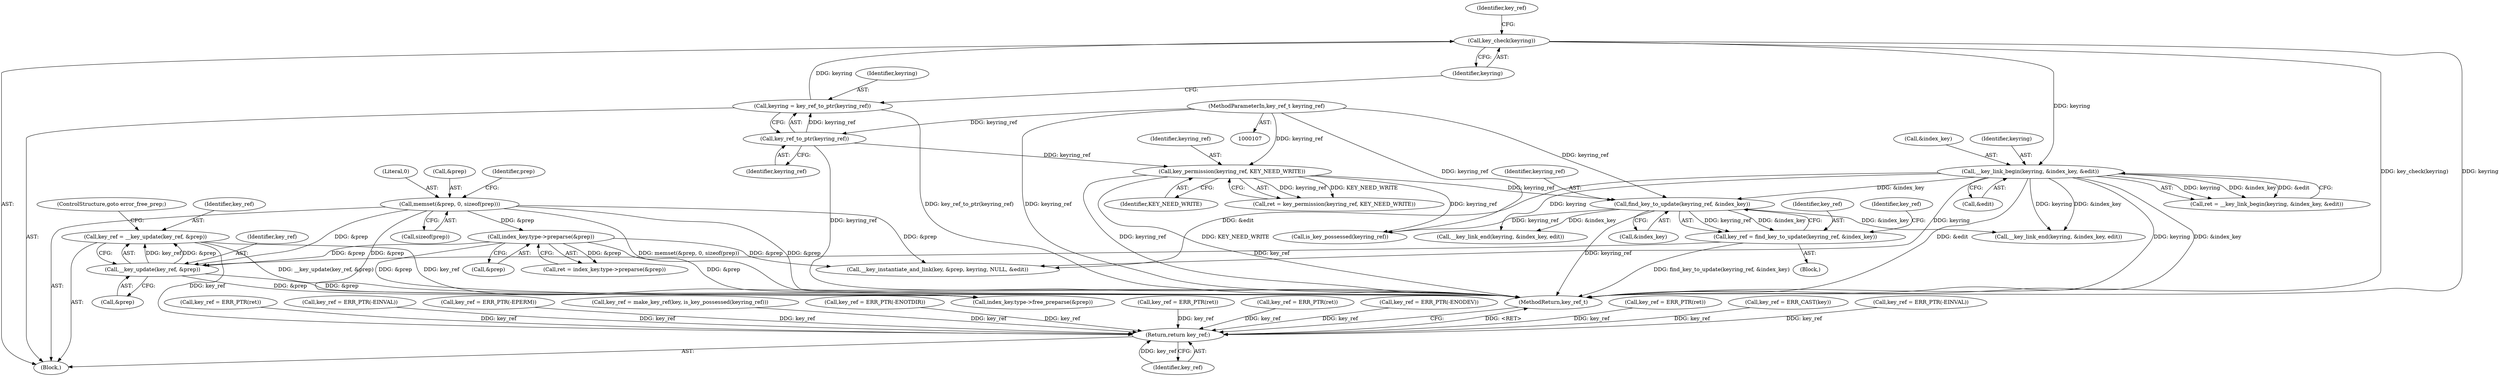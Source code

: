 digraph "0_linux_c06cfb08b88dfbe13be44a69ae2fdc3a7c902d81_2@API" {
"1000491" [label="(Call,key_ref = __key_update(key_ref, &prep))"];
"1000493" [label="(Call,__key_update(key_ref, &prep))"];
"1000355" [label="(Call,key_ref = find_key_to_update(keyring_ref, &index_key))"];
"1000357" [label="(Call,find_key_to_update(keyring_ref, &index_key))"];
"1000335" [label="(Call,key_permission(keyring_ref, KEY_NEED_WRITE))"];
"1000182" [label="(Call,key_ref_to_ptr(keyring_ref))"];
"1000108" [label="(MethodParameterIn,key_ref_t keyring_ref)"];
"1000317" [label="(Call,__key_link_begin(keyring, &index_key, &edit))"];
"1000184" [label="(Call,key_check(keyring))"];
"1000180" [label="(Call,keyring = key_ref_to_ptr(keyring_ref))"];
"1000199" [label="(Call,memset(&prep, 0, sizeof(prep)))"];
"1000245" [label="(Call,index_key.type->preparse(&prep))"];
"1000483" [label="(Return,return key_ref;)"];
"1000493" [label="(Call,__key_update(key_ref, &prep))"];
"1000336" [label="(Identifier,keyring_ref)"];
"1000289" [label="(Call,key_ref = ERR_PTR(-EPERM))"];
"1000455" [label="(Call,key_ref = make_key_ref(key, is_key_possessed(keyring_ref)))"];
"1000359" [label="(Call,&index_key)"];
"1000491" [label="(Call,key_ref = __key_update(key_ref, &prep))"];
"1000321" [label="(Call,&edit)"];
"1000200" [label="(Call,&prep)"];
"1000186" [label="(Call,key_ref = ERR_PTR(-ENOTDIR))"];
"1000184" [label="(Call,key_check(keyring))"];
"1000435" [label="(Call,__key_instantiate_and_link(key, &prep, keyring, NULL, &edit))"];
"1000203" [label="(Call,sizeof(prep))"];
"1000492" [label="(Identifier,key_ref)"];
"1000343" [label="(Call,key_ref = ERR_PTR(ret))"];
"1000253" [label="(Call,key_ref = ERR_PTR(ret))"];
"1000115" [label="(Block,)"];
"1000354" [label="(Block,)"];
"1000333" [label="(Call,ret = key_permission(keyring_ref, KEY_NEED_WRITE))"];
"1000182" [label="(Call,key_ref_to_ptr(keyring_ref))"];
"1000484" [label="(Identifier,key_ref)"];
"1000337" [label="(Identifier,KEY_NEED_WRITE)"];
"1000357" [label="(Call,find_key_to_update(keyring_ref, &index_key))"];
"1000335" [label="(Call,key_permission(keyring_ref, KEY_NEED_WRITE))"];
"1000142" [label="(Call,key_ref = ERR_PTR(-ENODEV))"];
"1000187" [label="(Identifier,key_ref)"];
"1000315" [label="(Call,ret = __key_link_begin(keyring, &index_key, &edit))"];
"1000108" [label="(MethodParameterIn,key_ref_t keyring_ref)"];
"1000183" [label="(Identifier,keyring_ref)"];
"1000207" [label="(Identifier,prep)"];
"1000498" [label="(MethodReturn,key_ref_t)"];
"1000328" [label="(Call,key_ref = ERR_PTR(ret))"];
"1000318" [label="(Identifier,keyring)"];
"1000428" [label="(Call,key_ref = ERR_CAST(key))"];
"1000356" [label="(Identifier,key_ref)"];
"1000358" [label="(Identifier,keyring_ref)"];
"1000494" [label="(Identifier,key_ref)"];
"1000245" [label="(Call,index_key.type->preparse(&prep))"];
"1000483" [label="(Return,return key_ref;)"];
"1000319" [label="(Call,&index_key)"];
"1000497" [label="(ControlStructure,goto error_free_prep;)"];
"1000362" [label="(Identifier,key_ref)"];
"1000180" [label="(Call,keyring = key_ref_to_ptr(keyring_ref))"];
"1000148" [label="(Call,key_ref = ERR_PTR(-EINVAL))"];
"1000450" [label="(Call,key_ref = ERR_PTR(ret))"];
"1000243" [label="(Call,ret = index_key.type->preparse(&prep))"];
"1000317" [label="(Call,__key_link_begin(keyring, &index_key, &edit))"];
"1000495" [label="(Call,&prep)"];
"1000355" [label="(Call,key_ref = find_key_to_update(keyring_ref, &index_key))"];
"1000474" [label="(Call,index_key.type->free_preparse(&prep))"];
"1000462" [label="(Call,__key_link_end(keyring, &index_key, edit))"];
"1000486" [label="(Call,__key_link_end(keyring, &index_key, edit))"];
"1000181" [label="(Identifier,keyring)"];
"1000202" [label="(Literal,0)"];
"1000246" [label="(Call,&prep)"];
"1000270" [label="(Call,key_ref = ERR_PTR(-EINVAL))"];
"1000185" [label="(Identifier,keyring)"];
"1000199" [label="(Call,memset(&prep, 0, sizeof(prep)))"];
"1000459" [label="(Call,is_key_possessed(keyring_ref))"];
"1000491" -> "1000115"  [label="AST: "];
"1000491" -> "1000493"  [label="CFG: "];
"1000492" -> "1000491"  [label="AST: "];
"1000493" -> "1000491"  [label="AST: "];
"1000497" -> "1000491"  [label="CFG: "];
"1000491" -> "1000498"  [label="DDG: __key_update(key_ref, &prep)"];
"1000491" -> "1000498"  [label="DDG: key_ref"];
"1000491" -> "1000483"  [label="DDG: key_ref"];
"1000493" -> "1000491"  [label="DDG: key_ref"];
"1000493" -> "1000491"  [label="DDG: &prep"];
"1000493" -> "1000495"  [label="CFG: "];
"1000494" -> "1000493"  [label="AST: "];
"1000495" -> "1000493"  [label="AST: "];
"1000493" -> "1000498"  [label="DDG: &prep"];
"1000493" -> "1000474"  [label="DDG: &prep"];
"1000355" -> "1000493"  [label="DDG: key_ref"];
"1000199" -> "1000493"  [label="DDG: &prep"];
"1000245" -> "1000493"  [label="DDG: &prep"];
"1000355" -> "1000354"  [label="AST: "];
"1000355" -> "1000357"  [label="CFG: "];
"1000356" -> "1000355"  [label="AST: "];
"1000357" -> "1000355"  [label="AST: "];
"1000362" -> "1000355"  [label="CFG: "];
"1000355" -> "1000498"  [label="DDG: find_key_to_update(keyring_ref, &index_key)"];
"1000357" -> "1000355"  [label="DDG: keyring_ref"];
"1000357" -> "1000355"  [label="DDG: &index_key"];
"1000357" -> "1000359"  [label="CFG: "];
"1000358" -> "1000357"  [label="AST: "];
"1000359" -> "1000357"  [label="AST: "];
"1000357" -> "1000498"  [label="DDG: keyring_ref"];
"1000335" -> "1000357"  [label="DDG: keyring_ref"];
"1000108" -> "1000357"  [label="DDG: keyring_ref"];
"1000317" -> "1000357"  [label="DDG: &index_key"];
"1000357" -> "1000459"  [label="DDG: keyring_ref"];
"1000357" -> "1000462"  [label="DDG: &index_key"];
"1000357" -> "1000486"  [label="DDG: &index_key"];
"1000335" -> "1000333"  [label="AST: "];
"1000335" -> "1000337"  [label="CFG: "];
"1000336" -> "1000335"  [label="AST: "];
"1000337" -> "1000335"  [label="AST: "];
"1000333" -> "1000335"  [label="CFG: "];
"1000335" -> "1000498"  [label="DDG: keyring_ref"];
"1000335" -> "1000498"  [label="DDG: KEY_NEED_WRITE"];
"1000335" -> "1000333"  [label="DDG: keyring_ref"];
"1000335" -> "1000333"  [label="DDG: KEY_NEED_WRITE"];
"1000182" -> "1000335"  [label="DDG: keyring_ref"];
"1000108" -> "1000335"  [label="DDG: keyring_ref"];
"1000335" -> "1000459"  [label="DDG: keyring_ref"];
"1000182" -> "1000180"  [label="AST: "];
"1000182" -> "1000183"  [label="CFG: "];
"1000183" -> "1000182"  [label="AST: "];
"1000180" -> "1000182"  [label="CFG: "];
"1000182" -> "1000498"  [label="DDG: keyring_ref"];
"1000182" -> "1000180"  [label="DDG: keyring_ref"];
"1000108" -> "1000182"  [label="DDG: keyring_ref"];
"1000108" -> "1000107"  [label="AST: "];
"1000108" -> "1000498"  [label="DDG: keyring_ref"];
"1000108" -> "1000459"  [label="DDG: keyring_ref"];
"1000317" -> "1000315"  [label="AST: "];
"1000317" -> "1000321"  [label="CFG: "];
"1000318" -> "1000317"  [label="AST: "];
"1000319" -> "1000317"  [label="AST: "];
"1000321" -> "1000317"  [label="AST: "];
"1000315" -> "1000317"  [label="CFG: "];
"1000317" -> "1000498"  [label="DDG: keyring"];
"1000317" -> "1000498"  [label="DDG: &index_key"];
"1000317" -> "1000498"  [label="DDG: &edit"];
"1000317" -> "1000315"  [label="DDG: keyring"];
"1000317" -> "1000315"  [label="DDG: &index_key"];
"1000317" -> "1000315"  [label="DDG: &edit"];
"1000184" -> "1000317"  [label="DDG: keyring"];
"1000317" -> "1000435"  [label="DDG: keyring"];
"1000317" -> "1000435"  [label="DDG: &edit"];
"1000317" -> "1000462"  [label="DDG: keyring"];
"1000317" -> "1000462"  [label="DDG: &index_key"];
"1000317" -> "1000486"  [label="DDG: keyring"];
"1000184" -> "1000115"  [label="AST: "];
"1000184" -> "1000185"  [label="CFG: "];
"1000185" -> "1000184"  [label="AST: "];
"1000187" -> "1000184"  [label="CFG: "];
"1000184" -> "1000498"  [label="DDG: keyring"];
"1000184" -> "1000498"  [label="DDG: key_check(keyring)"];
"1000180" -> "1000184"  [label="DDG: keyring"];
"1000180" -> "1000115"  [label="AST: "];
"1000181" -> "1000180"  [label="AST: "];
"1000185" -> "1000180"  [label="CFG: "];
"1000180" -> "1000498"  [label="DDG: key_ref_to_ptr(keyring_ref)"];
"1000199" -> "1000115"  [label="AST: "];
"1000199" -> "1000203"  [label="CFG: "];
"1000200" -> "1000199"  [label="AST: "];
"1000202" -> "1000199"  [label="AST: "];
"1000203" -> "1000199"  [label="AST: "];
"1000207" -> "1000199"  [label="CFG: "];
"1000199" -> "1000498"  [label="DDG: &prep"];
"1000199" -> "1000498"  [label="DDG: memset(&prep, 0, sizeof(prep))"];
"1000199" -> "1000245"  [label="DDG: &prep"];
"1000199" -> "1000435"  [label="DDG: &prep"];
"1000199" -> "1000474"  [label="DDG: &prep"];
"1000245" -> "1000243"  [label="AST: "];
"1000245" -> "1000246"  [label="CFG: "];
"1000246" -> "1000245"  [label="AST: "];
"1000243" -> "1000245"  [label="CFG: "];
"1000245" -> "1000498"  [label="DDG: &prep"];
"1000245" -> "1000243"  [label="DDG: &prep"];
"1000245" -> "1000435"  [label="DDG: &prep"];
"1000245" -> "1000474"  [label="DDG: &prep"];
"1000483" -> "1000115"  [label="AST: "];
"1000483" -> "1000484"  [label="CFG: "];
"1000484" -> "1000483"  [label="AST: "];
"1000498" -> "1000483"  [label="CFG: "];
"1000483" -> "1000498"  [label="DDG: <RET>"];
"1000484" -> "1000483"  [label="DDG: key_ref"];
"1000186" -> "1000483"  [label="DDG: key_ref"];
"1000343" -> "1000483"  [label="DDG: key_ref"];
"1000289" -> "1000483"  [label="DDG: key_ref"];
"1000253" -> "1000483"  [label="DDG: key_ref"];
"1000148" -> "1000483"  [label="DDG: key_ref"];
"1000328" -> "1000483"  [label="DDG: key_ref"];
"1000142" -> "1000483"  [label="DDG: key_ref"];
"1000455" -> "1000483"  [label="DDG: key_ref"];
"1000450" -> "1000483"  [label="DDG: key_ref"];
"1000270" -> "1000483"  [label="DDG: key_ref"];
"1000428" -> "1000483"  [label="DDG: key_ref"];
}
